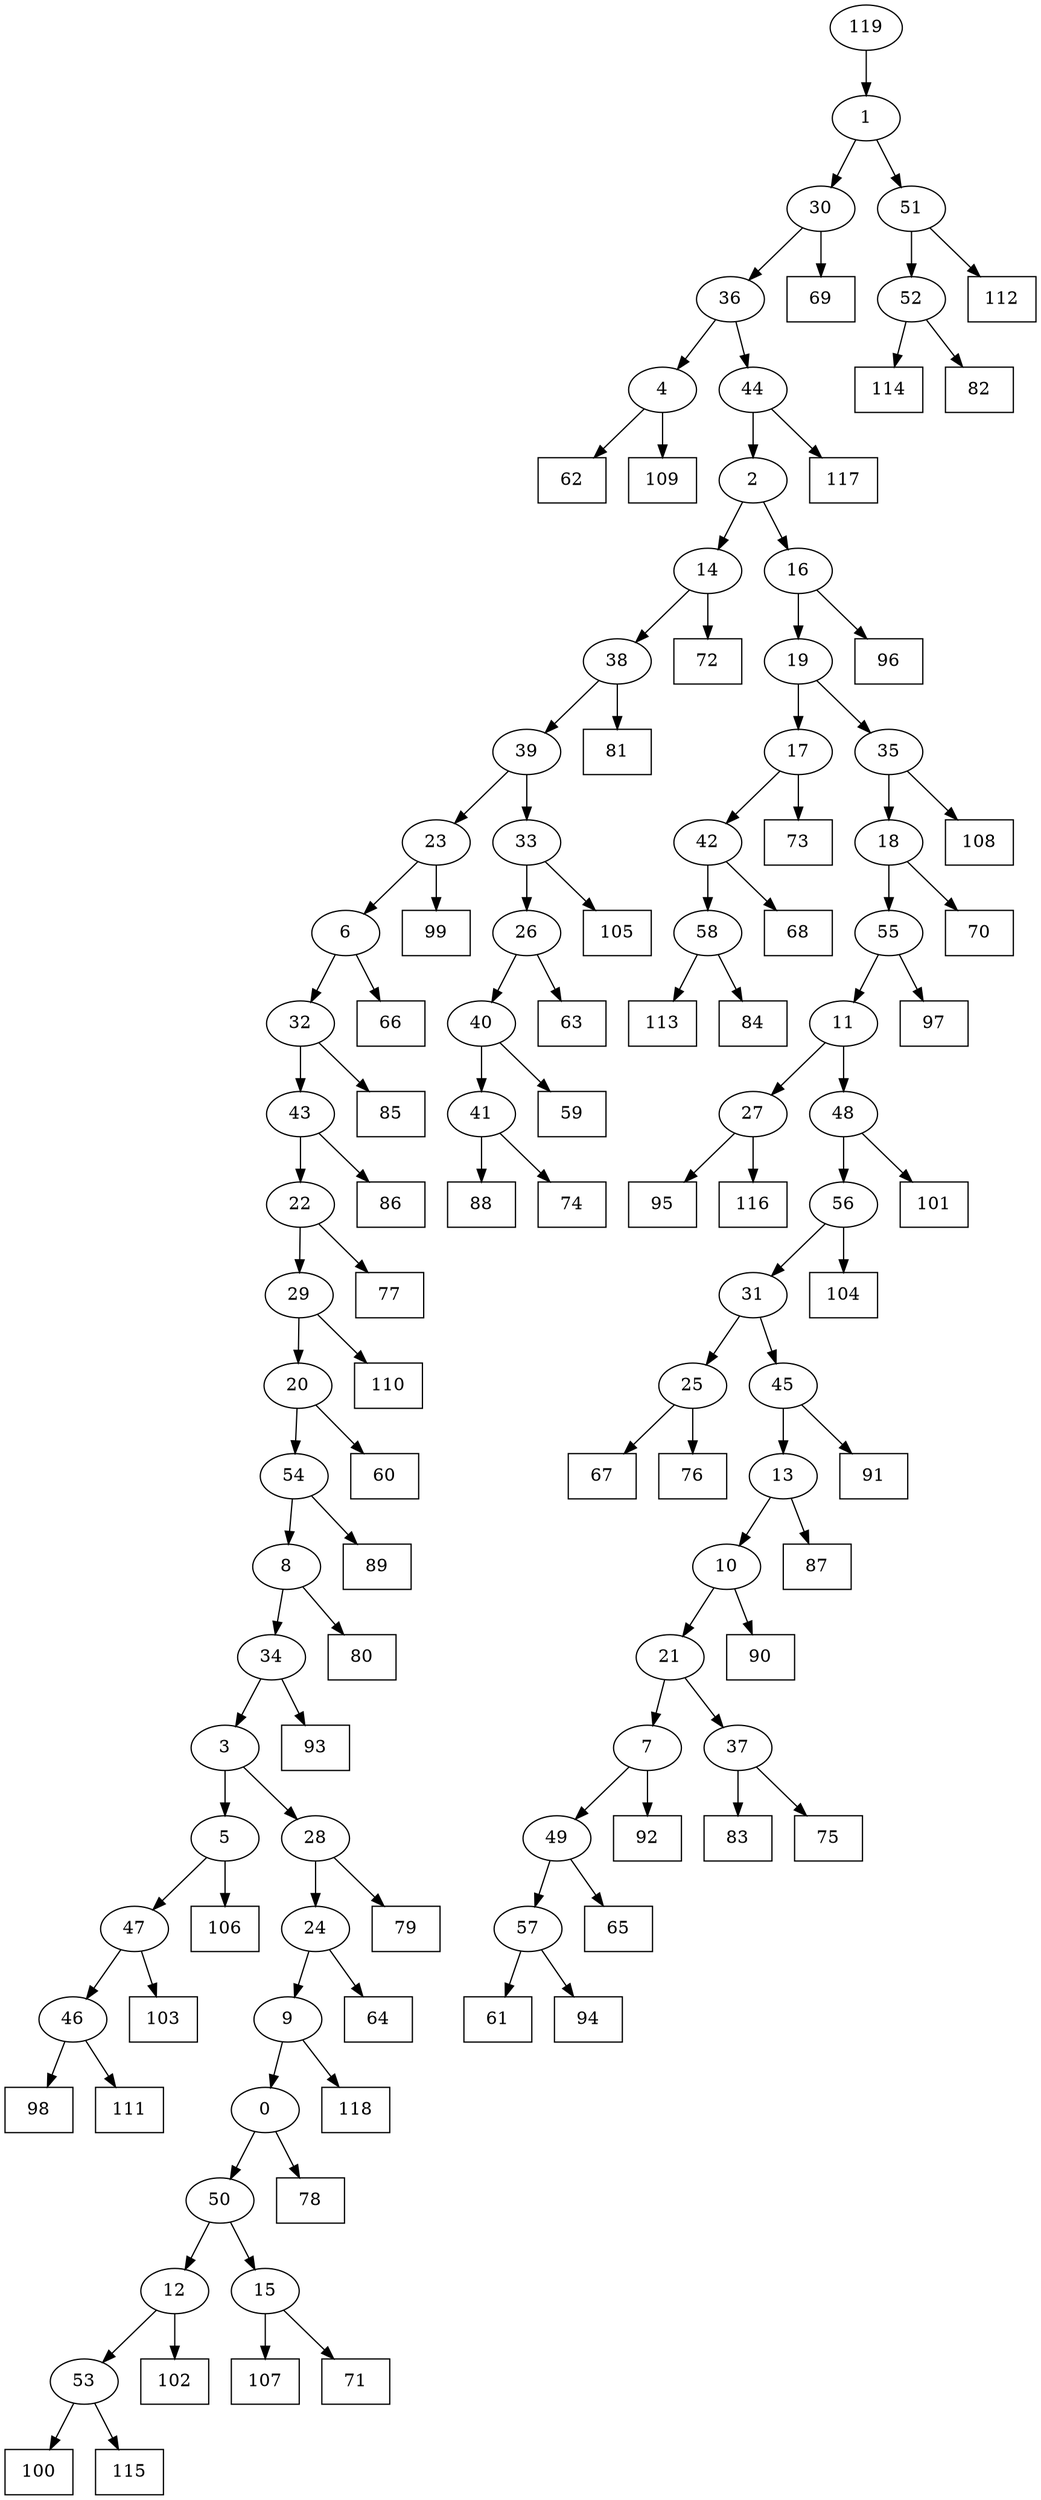 digraph G {
0[label="0"];
1[label="1"];
2[label="2"];
3[label="3"];
4[label="4"];
5[label="5"];
6[label="6"];
7[label="7"];
8[label="8"];
9[label="9"];
10[label="10"];
11[label="11"];
12[label="12"];
13[label="13"];
14[label="14"];
15[label="15"];
16[label="16"];
17[label="17"];
18[label="18"];
19[label="19"];
20[label="20"];
21[label="21"];
22[label="22"];
23[label="23"];
24[label="24"];
25[label="25"];
26[label="26"];
27[label="27"];
28[label="28"];
29[label="29"];
30[label="30"];
31[label="31"];
32[label="32"];
33[label="33"];
34[label="34"];
35[label="35"];
36[label="36"];
37[label="37"];
38[label="38"];
39[label="39"];
40[label="40"];
41[label="41"];
42[label="42"];
43[label="43"];
44[label="44"];
45[label="45"];
46[label="46"];
47[label="47"];
48[label="48"];
49[label="49"];
50[label="50"];
51[label="51"];
52[label="52"];
53[label="53"];
54[label="54"];
55[label="55"];
56[label="56"];
57[label="57"];
58[label="58"];
59[shape=box,label="90"];
60[shape=box,label="117"];
61[shape=box,label="93"];
62[shape=box,label="106"];
63[shape=box,label="114"];
64[shape=box,label="60"];
65[shape=box,label="99"];
66[shape=box,label="101"];
67[shape=box,label="61"];
68[shape=box,label="81"];
69[shape=box,label="69"];
70[shape=box,label="118"];
71[shape=box,label="96"];
72[shape=box,label="80"];
73[shape=box,label="107"];
74[shape=box,label="62"];
75[shape=box,label="66"];
76[shape=box,label="105"];
77[shape=box,label="63"];
78[shape=box,label="112"];
79[shape=box,label="113"];
80[shape=box,label="95"];
81[shape=box,label="83"];
82[shape=box,label="88"];
83[shape=box,label="92"];
84[shape=box,label="86"];
85[shape=box,label="100"];
86[shape=box,label="115"];
87[shape=box,label="74"];
88[shape=box,label="71"];
89[shape=box,label="91"];
90[shape=box,label="85"];
91[shape=box,label="84"];
92[shape=box,label="94"];
93[shape=box,label="104"];
94[shape=box,label="78"];
95[shape=box,label="65"];
96[shape=box,label="97"];
97[shape=box,label="64"];
98[shape=box,label="73"];
99[shape=box,label="98"];
100[shape=box,label="68"];
101[shape=box,label="75"];
102[shape=box,label="67"];
103[shape=box,label="108"];
104[shape=box,label="103"];
105[shape=box,label="77"];
106[shape=box,label="76"];
107[shape=box,label="59"];
108[shape=box,label="116"];
109[shape=box,label="111"];
110[shape=box,label="110"];
111[shape=box,label="70"];
112[shape=box,label="79"];
113[shape=box,label="82"];
114[shape=box,label="102"];
115[shape=box,label="109"];
116[shape=box,label="72"];
117[shape=box,label="89"];
118[shape=box,label="87"];
119[label="119"];
57->92 ;
57->67 ;
52->113 ;
37->81 ;
22->105 ;
16->71 ;
33->76 ;
119->1 ;
25->102 ;
32->43 ;
43->84 ;
41->82 ;
28->112 ;
27->80 ;
15->73 ;
37->101 ;
55->11 ;
23->65 ;
7->83 ;
34->61 ;
2->14 ;
26->77 ;
19->35 ;
53->85 ;
46->109 ;
48->66 ;
40->107 ;
24->97 ;
24->9 ;
44->2 ;
39->33 ;
22->29 ;
29->110 ;
41->87 ;
42->100 ;
50->12 ;
8->34 ;
43->22 ;
51->78 ;
14->116 ;
11->27 ;
27->108 ;
11->48 ;
4->74 ;
50->15 ;
15->88 ;
26->40 ;
9->0 ;
17->98 ;
18->55 ;
47->46 ;
46->99 ;
49->57 ;
6->75 ;
8->72 ;
12->114 ;
44->60 ;
30->69 ;
32->90 ;
1->51 ;
48->56 ;
5->62 ;
14->38 ;
33->26 ;
3->5 ;
12->53 ;
53->86 ;
35->18 ;
18->111 ;
1->30 ;
40->41 ;
58->91 ;
2->16 ;
10->59 ;
3->28 ;
34->3 ;
5->47 ;
47->104 ;
28->24 ;
29->20 ;
20->64 ;
45->89 ;
21->37 ;
36->4 ;
4->115 ;
21->7 ;
7->49 ;
54->8 ;
38->68 ;
38->39 ;
39->23 ;
9->70 ;
13->118 ;
56->31 ;
31->45 ;
10->21 ;
45->13 ;
13->10 ;
16->19 ;
31->25 ;
25->106 ;
49->95 ;
20->54 ;
54->117 ;
35->103 ;
51->52 ;
52->63 ;
55->96 ;
19->17 ;
17->42 ;
0->50 ;
23->6 ;
6->32 ;
0->94 ;
30->36 ;
36->44 ;
56->93 ;
42->58 ;
58->79 ;
}
